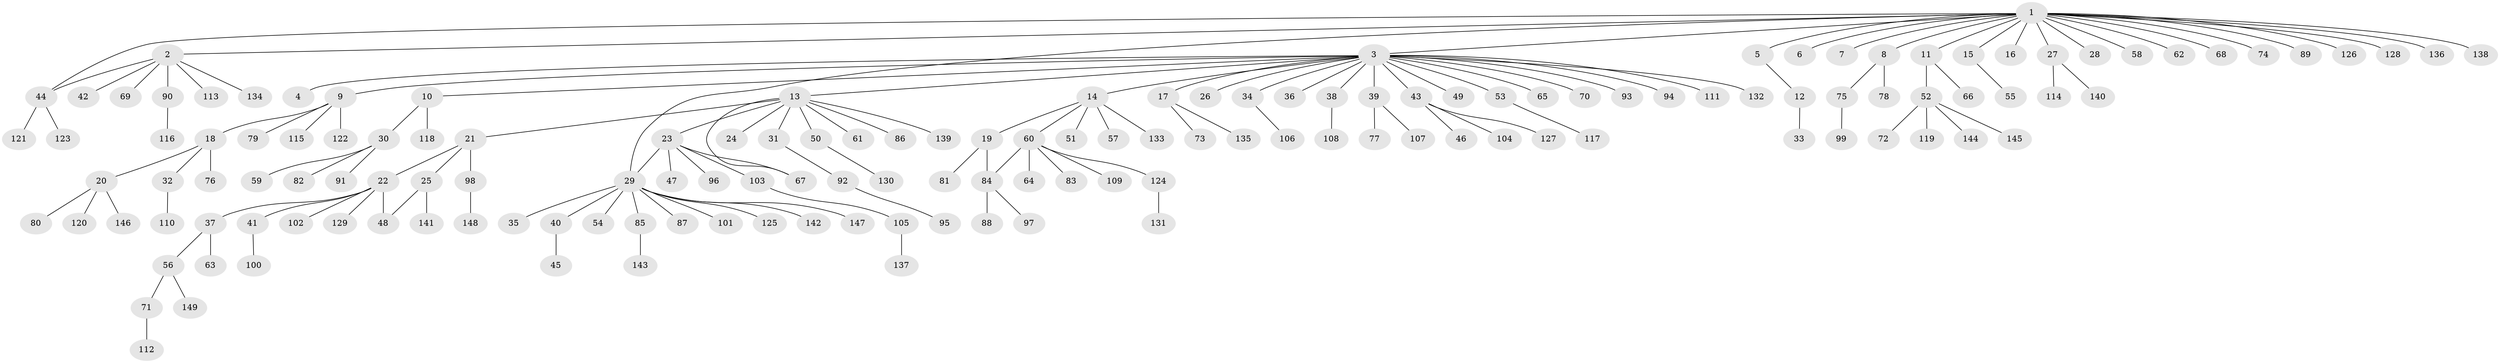 // Generated by graph-tools (version 1.1) at 2025/11/02/27/25 16:11:13]
// undirected, 149 vertices, 153 edges
graph export_dot {
graph [start="1"]
  node [color=gray90,style=filled];
  1;
  2;
  3;
  4;
  5;
  6;
  7;
  8;
  9;
  10;
  11;
  12;
  13;
  14;
  15;
  16;
  17;
  18;
  19;
  20;
  21;
  22;
  23;
  24;
  25;
  26;
  27;
  28;
  29;
  30;
  31;
  32;
  33;
  34;
  35;
  36;
  37;
  38;
  39;
  40;
  41;
  42;
  43;
  44;
  45;
  46;
  47;
  48;
  49;
  50;
  51;
  52;
  53;
  54;
  55;
  56;
  57;
  58;
  59;
  60;
  61;
  62;
  63;
  64;
  65;
  66;
  67;
  68;
  69;
  70;
  71;
  72;
  73;
  74;
  75;
  76;
  77;
  78;
  79;
  80;
  81;
  82;
  83;
  84;
  85;
  86;
  87;
  88;
  89;
  90;
  91;
  92;
  93;
  94;
  95;
  96;
  97;
  98;
  99;
  100;
  101;
  102;
  103;
  104;
  105;
  106;
  107;
  108;
  109;
  110;
  111;
  112;
  113;
  114;
  115;
  116;
  117;
  118;
  119;
  120;
  121;
  122;
  123;
  124;
  125;
  126;
  127;
  128;
  129;
  130;
  131;
  132;
  133;
  134;
  135;
  136;
  137;
  138;
  139;
  140;
  141;
  142;
  143;
  144;
  145;
  146;
  147;
  148;
  149;
  1 -- 2;
  1 -- 3;
  1 -- 5;
  1 -- 6;
  1 -- 7;
  1 -- 8;
  1 -- 11;
  1 -- 15;
  1 -- 16;
  1 -- 27;
  1 -- 28;
  1 -- 29;
  1 -- 44;
  1 -- 58;
  1 -- 62;
  1 -- 68;
  1 -- 74;
  1 -- 89;
  1 -- 126;
  1 -- 128;
  1 -- 136;
  1 -- 138;
  2 -- 42;
  2 -- 44;
  2 -- 69;
  2 -- 90;
  2 -- 113;
  2 -- 134;
  3 -- 4;
  3 -- 9;
  3 -- 10;
  3 -- 13;
  3 -- 14;
  3 -- 17;
  3 -- 26;
  3 -- 34;
  3 -- 36;
  3 -- 38;
  3 -- 39;
  3 -- 43;
  3 -- 49;
  3 -- 53;
  3 -- 65;
  3 -- 70;
  3 -- 93;
  3 -- 94;
  3 -- 111;
  3 -- 132;
  5 -- 12;
  8 -- 75;
  8 -- 78;
  9 -- 18;
  9 -- 79;
  9 -- 115;
  9 -- 122;
  10 -- 30;
  10 -- 118;
  11 -- 52;
  11 -- 66;
  12 -- 33;
  13 -- 21;
  13 -- 23;
  13 -- 24;
  13 -- 31;
  13 -- 50;
  13 -- 61;
  13 -- 67;
  13 -- 86;
  13 -- 139;
  14 -- 19;
  14 -- 51;
  14 -- 57;
  14 -- 60;
  14 -- 133;
  15 -- 55;
  17 -- 73;
  17 -- 135;
  18 -- 20;
  18 -- 32;
  18 -- 76;
  19 -- 81;
  19 -- 84;
  20 -- 80;
  20 -- 120;
  20 -- 146;
  21 -- 22;
  21 -- 25;
  21 -- 98;
  22 -- 37;
  22 -- 41;
  22 -- 48;
  22 -- 102;
  22 -- 129;
  23 -- 29;
  23 -- 47;
  23 -- 67;
  23 -- 96;
  23 -- 103;
  25 -- 48;
  25 -- 141;
  27 -- 114;
  27 -- 140;
  29 -- 35;
  29 -- 40;
  29 -- 54;
  29 -- 85;
  29 -- 87;
  29 -- 101;
  29 -- 125;
  29 -- 142;
  29 -- 147;
  30 -- 59;
  30 -- 82;
  30 -- 91;
  31 -- 92;
  32 -- 110;
  34 -- 106;
  37 -- 56;
  37 -- 63;
  38 -- 108;
  39 -- 77;
  39 -- 107;
  40 -- 45;
  41 -- 100;
  43 -- 46;
  43 -- 104;
  43 -- 127;
  44 -- 121;
  44 -- 123;
  50 -- 130;
  52 -- 72;
  52 -- 119;
  52 -- 144;
  52 -- 145;
  53 -- 117;
  56 -- 71;
  56 -- 149;
  60 -- 64;
  60 -- 83;
  60 -- 84;
  60 -- 109;
  60 -- 124;
  71 -- 112;
  75 -- 99;
  84 -- 88;
  84 -- 97;
  85 -- 143;
  90 -- 116;
  92 -- 95;
  98 -- 148;
  103 -- 105;
  105 -- 137;
  124 -- 131;
}
